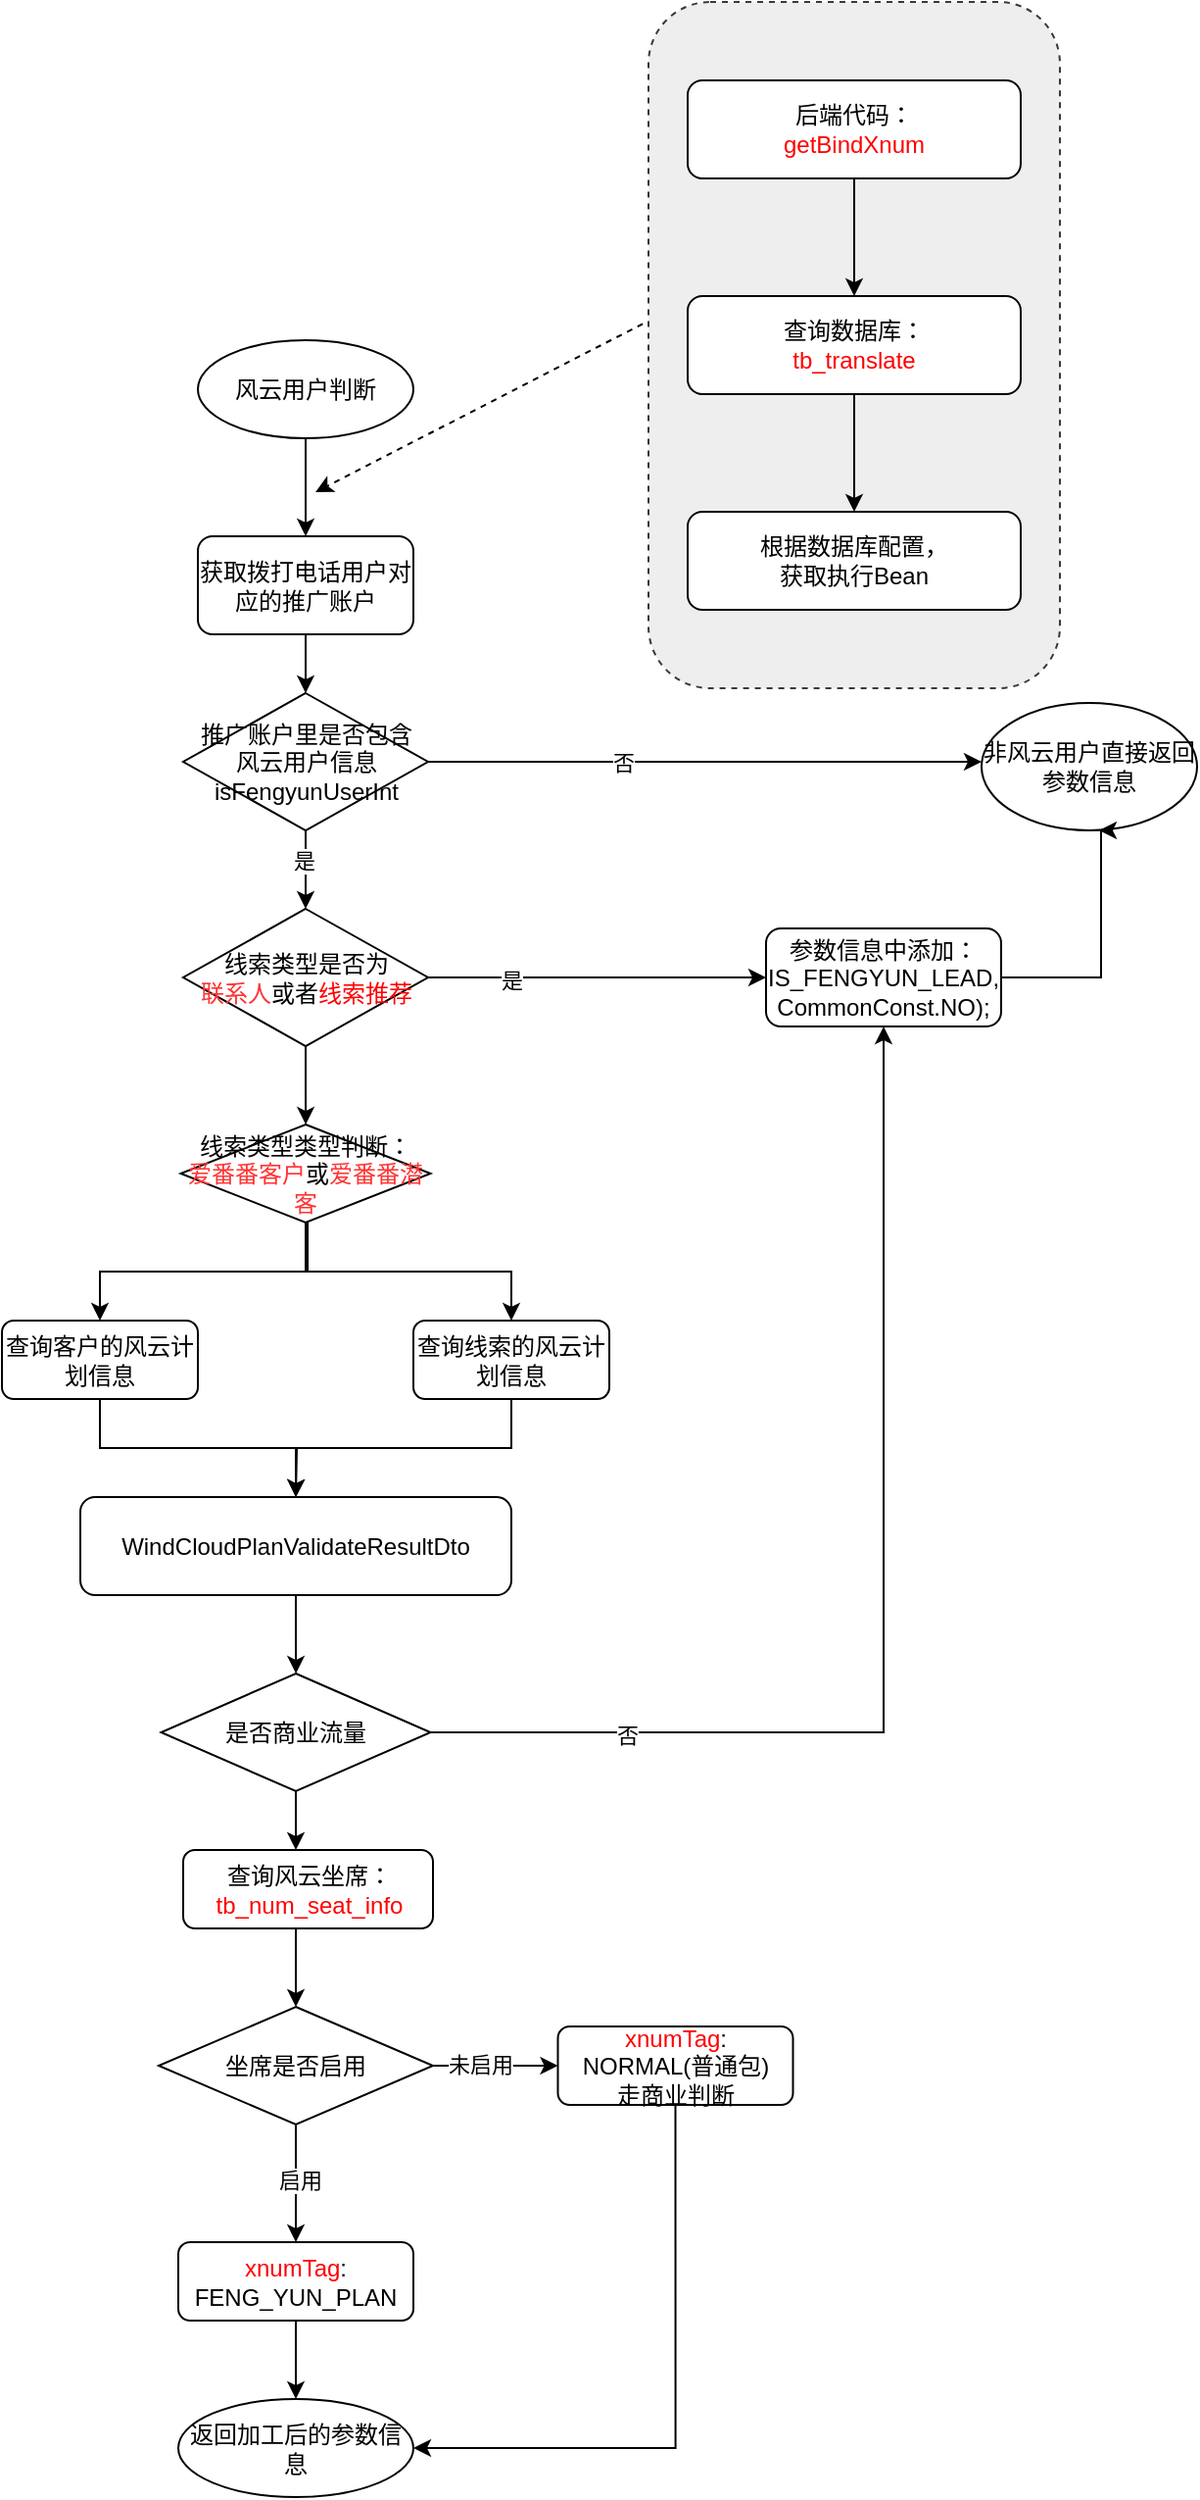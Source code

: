 <mxfile version="22.1.3" type="github" pages="5">
  <diagram name="第 1 页" id="cvunBjMl_WiMIwX5Uzwi">
    <mxGraphModel dx="954" dy="585" grid="1" gridSize="10" guides="1" tooltips="1" connect="1" arrows="1" fold="1" page="1" pageScale="1" pageWidth="3300" pageHeight="4681" math="0" shadow="0">
      <root>
        <mxCell id="0" />
        <mxCell id="1" parent="0" />
        <mxCell id="Jchhi5ziScGvg3Op7UAm-6" value="" style="rounded=1;whiteSpace=wrap;html=1;dashed=1;fillColor=#eeeeee;strokeColor=#36393d;" vertex="1" parent="1">
          <mxGeometry x="390" y="100" width="210" height="350" as="geometry" />
        </mxCell>
        <mxCell id="5ia1F8p2ODkZWsQyEV-P-46" value="" style="edgeStyle=orthogonalEdgeStyle;rounded=0;orthogonalLoop=1;jettySize=auto;html=1;" parent="1" source="5ia1F8p2ODkZWsQyEV-P-1" target="5ia1F8p2ODkZWsQyEV-P-2" edge="1">
          <mxGeometry relative="1" as="geometry" />
        </mxCell>
        <mxCell id="5ia1F8p2ODkZWsQyEV-P-1" value="风云用户判断" style="ellipse;whiteSpace=wrap;html=1;" parent="1" vertex="1">
          <mxGeometry x="160" y="272.5" width="110" height="50" as="geometry" />
        </mxCell>
        <mxCell id="5ia1F8p2ODkZWsQyEV-P-47" value="" style="edgeStyle=orthogonalEdgeStyle;rounded=0;orthogonalLoop=1;jettySize=auto;html=1;" parent="1" source="5ia1F8p2ODkZWsQyEV-P-2" target="5ia1F8p2ODkZWsQyEV-P-3" edge="1">
          <mxGeometry relative="1" as="geometry" />
        </mxCell>
        <mxCell id="5ia1F8p2ODkZWsQyEV-P-2" value="获取拨打电话用户对应的推广账户" style="rounded=1;whiteSpace=wrap;html=1;" parent="1" vertex="1">
          <mxGeometry x="160" y="372.5" width="110" height="50" as="geometry" />
        </mxCell>
        <mxCell id="5ia1F8p2ODkZWsQyEV-P-5" value="" style="edgeStyle=orthogonalEdgeStyle;rounded=0;orthogonalLoop=1;jettySize=auto;html=1;" parent="1" source="5ia1F8p2ODkZWsQyEV-P-3" edge="1">
          <mxGeometry relative="1" as="geometry">
            <mxPoint x="560" y="487.5" as="targetPoint" />
          </mxGeometry>
        </mxCell>
        <mxCell id="5ia1F8p2ODkZWsQyEV-P-12" value="否&lt;br&gt;" style="edgeLabel;html=1;align=center;verticalAlign=middle;resizable=0;points=[];" parent="5ia1F8p2ODkZWsQyEV-P-5" vertex="1" connectable="0">
          <mxGeometry x="-0.299" relative="1" as="geometry">
            <mxPoint as="offset" />
          </mxGeometry>
        </mxCell>
        <mxCell id="5ia1F8p2ODkZWsQyEV-P-10" value="" style="edgeStyle=orthogonalEdgeStyle;rounded=0;orthogonalLoop=1;jettySize=auto;html=1;" parent="1" source="5ia1F8p2ODkZWsQyEV-P-3" target="5ia1F8p2ODkZWsQyEV-P-6" edge="1">
          <mxGeometry relative="1" as="geometry" />
        </mxCell>
        <mxCell id="5ia1F8p2ODkZWsQyEV-P-11" value="是" style="edgeLabel;html=1;align=center;verticalAlign=middle;resizable=0;points=[];" parent="5ia1F8p2ODkZWsQyEV-P-10" vertex="1" connectable="0">
          <mxGeometry x="-0.25" y="-1" relative="1" as="geometry">
            <mxPoint as="offset" />
          </mxGeometry>
        </mxCell>
        <mxCell id="5ia1F8p2ODkZWsQyEV-P-3" value="推广账户里是否包含&lt;br&gt;风云用户信息&lt;br&gt;isFengyunUserInt" style="rhombus;whiteSpace=wrap;html=1;" parent="1" vertex="1">
          <mxGeometry x="152.5" y="452.5" width="125" height="70" as="geometry" />
        </mxCell>
        <mxCell id="5ia1F8p2ODkZWsQyEV-P-4" value="非风云用户直接返回&lt;br&gt;参数信息" style="ellipse;whiteSpace=wrap;html=1;" parent="1" vertex="1">
          <mxGeometry x="560" y="457.5" width="110" height="65" as="geometry" />
        </mxCell>
        <mxCell id="5ia1F8p2ODkZWsQyEV-P-8" value="" style="edgeStyle=orthogonalEdgeStyle;rounded=0;orthogonalLoop=1;jettySize=auto;html=1;" parent="1" source="5ia1F8p2ODkZWsQyEV-P-6" target="5ia1F8p2ODkZWsQyEV-P-7" edge="1">
          <mxGeometry relative="1" as="geometry" />
        </mxCell>
        <mxCell id="5ia1F8p2ODkZWsQyEV-P-13" value="是" style="edgeLabel;html=1;align=center;verticalAlign=middle;resizable=0;points=[];" parent="5ia1F8p2ODkZWsQyEV-P-8" vertex="1" connectable="0">
          <mxGeometry x="-0.516" y="-1" relative="1" as="geometry">
            <mxPoint x="1" as="offset" />
          </mxGeometry>
        </mxCell>
        <mxCell id="5ia1F8p2ODkZWsQyEV-P-48" value="" style="edgeStyle=orthogonalEdgeStyle;rounded=0;orthogonalLoop=1;jettySize=auto;html=1;" parent="1" source="5ia1F8p2ODkZWsQyEV-P-6" target="5ia1F8p2ODkZWsQyEV-P-14" edge="1">
          <mxGeometry relative="1" as="geometry" />
        </mxCell>
        <mxCell id="5ia1F8p2ODkZWsQyEV-P-6" value="线索类型是否为&lt;br&gt;&lt;font color=&quot;#ff3333&quot;&gt;联系人&lt;/font&gt;或者&lt;font color=&quot;#ff0000&quot;&gt;线索推荐&lt;/font&gt;" style="rhombus;whiteSpace=wrap;html=1;" parent="1" vertex="1">
          <mxGeometry x="152.5" y="562.5" width="125" height="70" as="geometry" />
        </mxCell>
        <mxCell id="5ia1F8p2ODkZWsQyEV-P-18" style="edgeStyle=orthogonalEdgeStyle;rounded=0;orthogonalLoop=1;jettySize=auto;html=1;exitX=1;exitY=0.5;exitDx=0;exitDy=0;" parent="1" source="5ia1F8p2ODkZWsQyEV-P-7" edge="1">
          <mxGeometry relative="1" as="geometry">
            <mxPoint x="620" y="522.5" as="targetPoint" />
            <Array as="points">
              <mxPoint x="621" y="597.5" />
            </Array>
          </mxGeometry>
        </mxCell>
        <mxCell id="5ia1F8p2ODkZWsQyEV-P-7" value="参数信息中添加：&lt;br&gt;IS_FENGYUN_LEAD, CommonConst.NO);" style="rounded=1;whiteSpace=wrap;html=1;" parent="1" vertex="1">
          <mxGeometry x="450" y="572.5" width="120" height="50" as="geometry" />
        </mxCell>
        <mxCell id="5ia1F8p2ODkZWsQyEV-P-19" style="edgeStyle=orthogonalEdgeStyle;rounded=0;orthogonalLoop=1;jettySize=auto;html=1;exitX=0.5;exitY=1;exitDx=0;exitDy=0;" parent="1" source="5ia1F8p2ODkZWsQyEV-P-14" target="5ia1F8p2ODkZWsQyEV-P-16" edge="1">
          <mxGeometry relative="1" as="geometry" />
        </mxCell>
        <mxCell id="5ia1F8p2ODkZWsQyEV-P-21" style="edgeStyle=orthogonalEdgeStyle;rounded=0;orthogonalLoop=1;jettySize=auto;html=1;exitX=1;exitY=1;exitDx=0;exitDy=0;entryX=0.5;entryY=0;entryDx=0;entryDy=0;" parent="1" source="5ia1F8p2ODkZWsQyEV-P-14" target="5ia1F8p2ODkZWsQyEV-P-17" edge="1">
          <mxGeometry relative="1" as="geometry">
            <Array as="points">
              <mxPoint x="216" y="710.5" />
              <mxPoint x="216" y="747.5" />
              <mxPoint x="320" y="747.5" />
            </Array>
          </mxGeometry>
        </mxCell>
        <mxCell id="5ia1F8p2ODkZWsQyEV-P-14" value="线索类型类型判断：&lt;br&gt;&lt;font color=&quot;#ff3333&quot;&gt;爱番番客户&lt;/font&gt;或&lt;font color=&quot;#ff3333&quot;&gt;爱番番潜客&lt;/font&gt;" style="rhombus;whiteSpace=wrap;html=1;" parent="1" vertex="1">
          <mxGeometry x="151.25" y="672.5" width="127.5" height="50" as="geometry" />
        </mxCell>
        <mxCell id="5ia1F8p2ODkZWsQyEV-P-24" style="edgeStyle=orthogonalEdgeStyle;rounded=0;orthogonalLoop=1;jettySize=auto;html=1;exitX=0.5;exitY=1;exitDx=0;exitDy=0;entryX=0.5;entryY=0;entryDx=0;entryDy=0;" parent="1" source="5ia1F8p2ODkZWsQyEV-P-16" target="5ia1F8p2ODkZWsQyEV-P-23" edge="1">
          <mxGeometry relative="1" as="geometry" />
        </mxCell>
        <mxCell id="5ia1F8p2ODkZWsQyEV-P-16" value="查询客户的风云计划信息" style="rounded=1;whiteSpace=wrap;html=1;" parent="1" vertex="1">
          <mxGeometry x="60" y="772.5" width="100" height="40" as="geometry" />
        </mxCell>
        <mxCell id="5ia1F8p2ODkZWsQyEV-P-25" style="edgeStyle=orthogonalEdgeStyle;rounded=0;orthogonalLoop=1;jettySize=auto;html=1;exitX=0.5;exitY=1;exitDx=0;exitDy=0;" parent="1" source="5ia1F8p2ODkZWsQyEV-P-17" edge="1">
          <mxGeometry relative="1" as="geometry">
            <mxPoint x="210" y="862.5" as="targetPoint" />
          </mxGeometry>
        </mxCell>
        <mxCell id="5ia1F8p2ODkZWsQyEV-P-17" value="查询线索的风云计划信息" style="rounded=1;whiteSpace=wrap;html=1;" parent="1" vertex="1">
          <mxGeometry x="270" y="772.5" width="100" height="40" as="geometry" />
        </mxCell>
        <mxCell id="5ia1F8p2ODkZWsQyEV-P-26" style="edgeStyle=orthogonalEdgeStyle;rounded=0;orthogonalLoop=1;jettySize=auto;html=1;exitX=1;exitY=0.5;exitDx=0;exitDy=0;entryX=0.5;entryY=1;entryDx=0;entryDy=0;" parent="1" source="5ia1F8p2ODkZWsQyEV-P-22" target="5ia1F8p2ODkZWsQyEV-P-7" edge="1">
          <mxGeometry relative="1" as="geometry" />
        </mxCell>
        <mxCell id="5ia1F8p2ODkZWsQyEV-P-27" value="否" style="edgeLabel;html=1;align=center;verticalAlign=middle;resizable=0;points=[];" parent="5ia1F8p2ODkZWsQyEV-P-26" vertex="1" connectable="0">
          <mxGeometry x="-0.662" y="-1" relative="1" as="geometry">
            <mxPoint as="offset" />
          </mxGeometry>
        </mxCell>
        <mxCell id="5ia1F8p2ODkZWsQyEV-P-22" value="是否商业流量" style="rhombus;whiteSpace=wrap;html=1;" parent="1" vertex="1">
          <mxGeometry x="141.25" y="952.5" width="137.5" height="60" as="geometry" />
        </mxCell>
        <mxCell id="5ia1F8p2ODkZWsQyEV-P-28" value="" style="edgeStyle=orthogonalEdgeStyle;rounded=0;orthogonalLoop=1;jettySize=auto;html=1;" parent="1" source="5ia1F8p2ODkZWsQyEV-P-23" target="5ia1F8p2ODkZWsQyEV-P-22" edge="1">
          <mxGeometry relative="1" as="geometry" />
        </mxCell>
        <mxCell id="5ia1F8p2ODkZWsQyEV-P-23" value="WindCloudPlanValidateResultDto" style="rounded=1;whiteSpace=wrap;html=1;" parent="1" vertex="1">
          <mxGeometry x="100" y="862.5" width="220" height="50" as="geometry" />
        </mxCell>
        <mxCell id="5ia1F8p2ODkZWsQyEV-P-37" value="" style="edgeStyle=orthogonalEdgeStyle;rounded=0;orthogonalLoop=1;jettySize=auto;html=1;" parent="1" source="5ia1F8p2ODkZWsQyEV-P-29" target="5ia1F8p2ODkZWsQyEV-P-30" edge="1">
          <mxGeometry relative="1" as="geometry">
            <Array as="points">
              <mxPoint x="210" y="1092.5" />
              <mxPoint x="210" y="1092.5" />
            </Array>
          </mxGeometry>
        </mxCell>
        <mxCell id="5ia1F8p2ODkZWsQyEV-P-29" value="查询风云坐席：&lt;br&gt;&lt;font color=&quot;#ff0000&quot;&gt;tb_num_seat_info&lt;/font&gt;" style="rounded=1;whiteSpace=wrap;html=1;" parent="1" vertex="1">
          <mxGeometry x="152.5" y="1042.5" width="127.5" height="40" as="geometry" />
        </mxCell>
        <mxCell id="5ia1F8p2ODkZWsQyEV-P-32" value="" style="edgeStyle=orthogonalEdgeStyle;rounded=0;orthogonalLoop=1;jettySize=auto;html=1;" parent="1" source="5ia1F8p2ODkZWsQyEV-P-30" target="5ia1F8p2ODkZWsQyEV-P-31" edge="1">
          <mxGeometry relative="1" as="geometry" />
        </mxCell>
        <mxCell id="5ia1F8p2ODkZWsQyEV-P-33" value="启用" style="edgeLabel;html=1;align=center;verticalAlign=middle;resizable=0;points=[];" parent="5ia1F8p2ODkZWsQyEV-P-32" vertex="1" connectable="0">
          <mxGeometry x="-0.05" y="2" relative="1" as="geometry">
            <mxPoint as="offset" />
          </mxGeometry>
        </mxCell>
        <mxCell id="5ia1F8p2ODkZWsQyEV-P-35" value="" style="edgeStyle=orthogonalEdgeStyle;rounded=0;orthogonalLoop=1;jettySize=auto;html=1;" parent="1" source="5ia1F8p2ODkZWsQyEV-P-30" target="5ia1F8p2ODkZWsQyEV-P-34" edge="1">
          <mxGeometry relative="1" as="geometry" />
        </mxCell>
        <mxCell id="5ia1F8p2ODkZWsQyEV-P-36" value="未启用" style="edgeLabel;html=1;align=center;verticalAlign=middle;resizable=0;points=[];" parent="5ia1F8p2ODkZWsQyEV-P-35" vertex="1" connectable="0">
          <mxGeometry x="-0.255" y="1" relative="1" as="geometry">
            <mxPoint as="offset" />
          </mxGeometry>
        </mxCell>
        <mxCell id="5ia1F8p2ODkZWsQyEV-P-30" value="坐席是否启用" style="rhombus;whiteSpace=wrap;html=1;" parent="1" vertex="1">
          <mxGeometry x="140" y="1122.5" width="140" height="60" as="geometry" />
        </mxCell>
        <mxCell id="5ia1F8p2ODkZWsQyEV-P-39" value="" style="edgeStyle=orthogonalEdgeStyle;rounded=0;orthogonalLoop=1;jettySize=auto;html=1;" parent="1" source="5ia1F8p2ODkZWsQyEV-P-31" target="5ia1F8p2ODkZWsQyEV-P-38" edge="1">
          <mxGeometry relative="1" as="geometry" />
        </mxCell>
        <mxCell id="5ia1F8p2ODkZWsQyEV-P-31" value="&lt;font color=&quot;#ff0000&quot;&gt;xnumTag&lt;/font&gt;: FENG_YUN_PLAN" style="rounded=1;whiteSpace=wrap;html=1;" parent="1" vertex="1">
          <mxGeometry x="150" y="1242.5" width="120" height="40" as="geometry" />
        </mxCell>
        <mxCell id="5ia1F8p2ODkZWsQyEV-P-41" style="edgeStyle=orthogonalEdgeStyle;rounded=0;orthogonalLoop=1;jettySize=auto;html=1;exitX=0.5;exitY=1;exitDx=0;exitDy=0;entryX=1;entryY=0.5;entryDx=0;entryDy=0;" parent="1" source="5ia1F8p2ODkZWsQyEV-P-34" target="5ia1F8p2ODkZWsQyEV-P-38" edge="1">
          <mxGeometry relative="1" as="geometry" />
        </mxCell>
        <mxCell id="5ia1F8p2ODkZWsQyEV-P-34" value="&lt;font color=&quot;#ff0000&quot;&gt;xnumTag&lt;/font&gt;:&lt;br&gt;NORMAL(普通包)&lt;br&gt;走商业判断" style="rounded=1;whiteSpace=wrap;html=1;" parent="1" vertex="1">
          <mxGeometry x="343.75" y="1132.5" width="120" height="40" as="geometry" />
        </mxCell>
        <mxCell id="5ia1F8p2ODkZWsQyEV-P-38" value="返回加工后的参数信息" style="ellipse;whiteSpace=wrap;html=1;" parent="1" vertex="1">
          <mxGeometry x="150" y="1322.5" width="120" height="50" as="geometry" />
        </mxCell>
        <mxCell id="5ia1F8p2ODkZWsQyEV-P-45" style="edgeStyle=orthogonalEdgeStyle;rounded=0;orthogonalLoop=1;jettySize=auto;html=1;exitX=0.5;exitY=1;exitDx=0;exitDy=0;entryX=0.451;entryY=0;entryDx=0;entryDy=0;entryPerimeter=0;" parent="1" source="5ia1F8p2ODkZWsQyEV-P-22" target="5ia1F8p2ODkZWsQyEV-P-29" edge="1">
          <mxGeometry relative="1" as="geometry" />
        </mxCell>
        <mxCell id="Jchhi5ziScGvg3Op7UAm-1" value="" style="edgeStyle=orthogonalEdgeStyle;rounded=0;orthogonalLoop=1;jettySize=auto;html=1;" edge="1" parent="1" source="Jchhi5ziScGvg3Op7UAm-2" target="Jchhi5ziScGvg3Op7UAm-4">
          <mxGeometry relative="1" as="geometry" />
        </mxCell>
        <mxCell id="Jchhi5ziScGvg3Op7UAm-2" value="后端代码：&lt;br&gt;&lt;font color=&quot;#ff0000&quot;&gt;getBindXnum&lt;/font&gt;" style="rounded=1;whiteSpace=wrap;html=1;" vertex="1" parent="1">
          <mxGeometry x="410" y="140" width="170" height="50" as="geometry" />
        </mxCell>
        <mxCell id="Jchhi5ziScGvg3Op7UAm-3" style="edgeStyle=orthogonalEdgeStyle;rounded=0;orthogonalLoop=1;jettySize=auto;html=1;exitX=0.5;exitY=1;exitDx=0;exitDy=0;entryX=0.5;entryY=0;entryDx=0;entryDy=0;" edge="1" parent="1" source="Jchhi5ziScGvg3Op7UAm-4" target="Jchhi5ziScGvg3Op7UAm-5">
          <mxGeometry relative="1" as="geometry" />
        </mxCell>
        <mxCell id="Jchhi5ziScGvg3Op7UAm-4" value="查询数据库：&lt;br&gt;&lt;font color=&quot;#ff0000&quot;&gt;tb_translate&lt;/font&gt;" style="whiteSpace=wrap;html=1;rounded=1;" vertex="1" parent="1">
          <mxGeometry x="410" y="250" width="170" height="50" as="geometry" />
        </mxCell>
        <mxCell id="Jchhi5ziScGvg3Op7UAm-5" value="根据数据库配置，&lt;br&gt;获取执行Bean" style="whiteSpace=wrap;html=1;rounded=1;" vertex="1" parent="1">
          <mxGeometry x="410" y="360" width="170" height="50" as="geometry" />
        </mxCell>
        <mxCell id="Jchhi5ziScGvg3Op7UAm-7" value="" style="endArrow=classic;html=1;rounded=0;exitX=-0.014;exitY=0.469;exitDx=0;exitDy=0;exitPerimeter=0;dashed=1;" edge="1" parent="1" source="Jchhi5ziScGvg3Op7UAm-6">
          <mxGeometry width="50" height="50" relative="1" as="geometry">
            <mxPoint x="330" y="250" as="sourcePoint" />
            <mxPoint x="220" y="350" as="targetPoint" />
          </mxGeometry>
        </mxCell>
      </root>
    </mxGraphModel>
  </diagram>
  <diagram id="0H5nYPGeJsgPHxxlDiNp" name="第 2 页">
    <mxGraphModel dx="4254" dy="585" grid="1" gridSize="10" guides="1" tooltips="1" connect="1" arrows="1" fold="1" page="1" pageScale="1" pageWidth="3300" pageHeight="4681" math="0" shadow="0">
      <root>
        <mxCell id="0" />
        <mxCell id="1" parent="0" />
        <mxCell id="uCw0DGD-fqrh2v1wgSk9-78" style="edgeStyle=orthogonalEdgeStyle;rounded=0;orthogonalLoop=1;jettySize=auto;html=1;exitX=0.5;exitY=1;exitDx=0;exitDy=0;entryX=0.5;entryY=0;entryDx=0;entryDy=0;" edge="1" parent="1" source="uCw0DGD-fqrh2v1wgSk9-1" target="uCw0DGD-fqrh2v1wgSk9-2">
          <mxGeometry relative="1" as="geometry" />
        </mxCell>
        <mxCell id="uCw0DGD-fqrh2v1wgSk9-1" value="降级判断" style="ellipse;whiteSpace=wrap;html=1;" vertex="1" parent="1">
          <mxGeometry x="380" y="340" width="120" height="50" as="geometry" />
        </mxCell>
        <mxCell id="uCw0DGD-fqrh2v1wgSk9-4" style="edgeStyle=orthogonalEdgeStyle;rounded=0;orthogonalLoop=1;jettySize=auto;html=1;exitX=0.5;exitY=1;exitDx=0;exitDy=0;entryX=0.5;entryY=0;entryDx=0;entryDy=0;" edge="1" parent="1" source="uCw0DGD-fqrh2v1wgSk9-2" target="uCw0DGD-fqrh2v1wgSk9-3">
          <mxGeometry relative="1" as="geometry" />
        </mxCell>
        <mxCell id="uCw0DGD-fqrh2v1wgSk9-5" value="否" style="edgeLabel;html=1;align=center;verticalAlign=middle;resizable=0;points=[];" vertex="1" connectable="0" parent="uCw0DGD-fqrh2v1wgSk9-4">
          <mxGeometry x="-0.15" y="2" relative="1" as="geometry">
            <mxPoint as="offset" />
          </mxGeometry>
        </mxCell>
        <mxCell id="uCw0DGD-fqrh2v1wgSk9-79" style="edgeStyle=orthogonalEdgeStyle;rounded=0;orthogonalLoop=1;jettySize=auto;html=1;exitX=1;exitY=0.5;exitDx=0;exitDy=0;entryX=0;entryY=0.5;entryDx=0;entryDy=0;" edge="1" parent="1" source="uCw0DGD-fqrh2v1wgSk9-2" target="uCw0DGD-fqrh2v1wgSk9-6">
          <mxGeometry relative="1" as="geometry" />
        </mxCell>
        <mxCell id="uCw0DGD-fqrh2v1wgSk9-80" value="是" style="edgeLabel;html=1;align=center;verticalAlign=middle;resizable=0;points=[];" vertex="1" connectable="0" parent="uCw0DGD-fqrh2v1wgSk9-79">
          <mxGeometry x="-0.24" y="2" relative="1" as="geometry">
            <mxPoint as="offset" />
          </mxGeometry>
        </mxCell>
        <mxCell id="uCw0DGD-fqrh2v1wgSk9-2" value="是否为风云号码&lt;br&gt;&lt;font color=&quot;#ff0000&quot;&gt;numXTag == FENG_YUN_PLAN&lt;/font&gt;" style="rhombus;whiteSpace=wrap;html=1;" vertex="1" parent="1">
          <mxGeometry x="350" y="450" width="180" height="50" as="geometry" />
        </mxCell>
        <mxCell id="uCw0DGD-fqrh2v1wgSk9-12" style="edgeStyle=orthogonalEdgeStyle;rounded=0;orthogonalLoop=1;jettySize=auto;html=1;exitX=1;exitY=0.5;exitDx=0;exitDy=0;entryX=0;entryY=0.5;entryDx=0;entryDy=0;" edge="1" parent="1" source="uCw0DGD-fqrh2v1wgSk9-3" target="uCw0DGD-fqrh2v1wgSk9-11">
          <mxGeometry relative="1" as="geometry" />
        </mxCell>
        <mxCell id="uCw0DGD-fqrh2v1wgSk9-13" value="固话" style="edgeLabel;html=1;align=center;verticalAlign=middle;resizable=0;points=[];" vertex="1" connectable="0" parent="uCw0DGD-fqrh2v1wgSk9-12">
          <mxGeometry x="-0.354" y="3" relative="1" as="geometry">
            <mxPoint y="1" as="offset" />
          </mxGeometry>
        </mxCell>
        <mxCell id="uCw0DGD-fqrh2v1wgSk9-17" style="edgeStyle=orthogonalEdgeStyle;rounded=0;orthogonalLoop=1;jettySize=auto;html=1;exitX=0.5;exitY=1;exitDx=0;exitDy=0;entryX=0.5;entryY=0;entryDx=0;entryDy=0;" edge="1" parent="1" source="uCw0DGD-fqrh2v1wgSk9-3" target="uCw0DGD-fqrh2v1wgSk9-14">
          <mxGeometry relative="1" as="geometry" />
        </mxCell>
        <mxCell id="uCw0DGD-fqrh2v1wgSk9-3" value="是否为固话" style="rhombus;whiteSpace=wrap;html=1;" vertex="1" parent="1">
          <mxGeometry x="350" y="600" width="180" height="50" as="geometry" />
        </mxCell>
        <mxCell id="uCw0DGD-fqrh2v1wgSk9-7" style="edgeStyle=orthogonalEdgeStyle;rounded=0;orthogonalLoop=1;jettySize=auto;html=1;exitX=0.5;exitY=1;exitDx=0;exitDy=0;entryX=0.5;entryY=0;entryDx=0;entryDy=0;" edge="1" parent="1" source="uCw0DGD-fqrh2v1wgSk9-6" target="uCw0DGD-fqrh2v1wgSk9-3">
          <mxGeometry relative="1" as="geometry" />
        </mxCell>
        <mxCell id="uCw0DGD-fqrh2v1wgSk9-8" value="正常时间" style="edgeLabel;html=1;align=center;verticalAlign=middle;resizable=0;points=[];" vertex="1" connectable="0" parent="uCw0DGD-fqrh2v1wgSk9-7">
          <mxGeometry x="0.083" y="4" relative="1" as="geometry">
            <mxPoint as="offset" />
          </mxGeometry>
        </mxCell>
        <mxCell id="uCw0DGD-fqrh2v1wgSk9-9" style="edgeStyle=orthogonalEdgeStyle;rounded=0;orthogonalLoop=1;jettySize=auto;html=1;exitX=1;exitY=0.5;exitDx=0;exitDy=0;" edge="1" parent="1" source="uCw0DGD-fqrh2v1wgSk9-6">
          <mxGeometry relative="1" as="geometry">
            <mxPoint x="870" y="530" as="targetPoint" />
          </mxGeometry>
        </mxCell>
        <mxCell id="uCw0DGD-fqrh2v1wgSk9-6" value="风云非工作时间判断" style="rhombus;whiteSpace=wrap;html=1;" vertex="1" parent="1">
          <mxGeometry x="580" y="450" width="180" height="50" as="geometry" />
        </mxCell>
        <mxCell id="uCw0DGD-fqrh2v1wgSk9-10" value="组装数据返回:&lt;br&gt;downgradeReasonType =&amp;nbsp;&lt;br&gt;NO_WORK_TIME" style="rounded=1;whiteSpace=wrap;html=1;" vertex="1" parent="1">
          <mxGeometry x="780" y="530" width="160" height="50" as="geometry" />
        </mxCell>
        <mxCell id="uCw0DGD-fqrh2v1wgSk9-11" value="组装数据返回:&lt;br&gt;downgradeReasonType =&amp;nbsp;&lt;br&gt;CALLEE_IS_FIXED" style="rounded=1;whiteSpace=wrap;html=1;" vertex="1" parent="1">
          <mxGeometry x="790" y="600" width="160" height="50" as="geometry" />
        </mxCell>
        <mxCell id="uCw0DGD-fqrh2v1wgSk9-16" style="edgeStyle=orthogonalEdgeStyle;rounded=0;orthogonalLoop=1;jettySize=auto;html=1;exitX=1;exitY=0.5;exitDx=0;exitDy=0;" edge="1" parent="1" source="uCw0DGD-fqrh2v1wgSk9-14" target="uCw0DGD-fqrh2v1wgSk9-15">
          <mxGeometry relative="1" as="geometry" />
        </mxCell>
        <mxCell id="uCw0DGD-fqrh2v1wgSk9-21" style="edgeStyle=orthogonalEdgeStyle;rounded=0;orthogonalLoop=1;jettySize=auto;html=1;exitX=0.5;exitY=1;exitDx=0;exitDy=0;entryX=0.5;entryY=0;entryDx=0;entryDy=0;" edge="1" parent="1" source="uCw0DGD-fqrh2v1wgSk9-14" target="uCw0DGD-fqrh2v1wgSk9-20">
          <mxGeometry relative="1" as="geometry" />
        </mxCell>
        <mxCell id="uCw0DGD-fqrh2v1wgSk9-14" value="获取到numX后，&lt;br&gt;供应商黑名单判断" style="rhombus;whiteSpace=wrap;html=1;fillColor=#fff2cc;strokeColor=#d6b656;" vertex="1" parent="1">
          <mxGeometry x="350" y="700" width="180" height="50" as="geometry" />
        </mxCell>
        <mxCell id="uCw0DGD-fqrh2v1wgSk9-15" value="组装数据返回:&lt;br&gt;downgradeReasonType =&amp;nbsp;&lt;br&gt;CALL_OUT_BLACKLIST" style="rounded=1;whiteSpace=wrap;html=1;" vertex="1" parent="1">
          <mxGeometry x="790" y="700" width="160" height="50" as="geometry" />
        </mxCell>
        <mxCell id="uCw0DGD-fqrh2v1wgSk9-24" style="edgeStyle=orthogonalEdgeStyle;rounded=0;orthogonalLoop=1;jettySize=auto;html=1;exitX=1;exitY=0.5;exitDx=0;exitDy=0;" edge="1" parent="1" source="uCw0DGD-fqrh2v1wgSk9-19" target="uCw0DGD-fqrh2v1wgSk9-23">
          <mxGeometry relative="1" as="geometry" />
        </mxCell>
        <mxCell id="uCw0DGD-fqrh2v1wgSk9-25" value="否" style="edgeLabel;html=1;align=center;verticalAlign=middle;resizable=0;points=[];" vertex="1" connectable="0" parent="uCw0DGD-fqrh2v1wgSk9-24">
          <mxGeometry x="-0.033" relative="1" as="geometry">
            <mxPoint as="offset" />
          </mxGeometry>
        </mxCell>
        <mxCell id="uCw0DGD-fqrh2v1wgSk9-27" style="edgeStyle=orthogonalEdgeStyle;rounded=0;orthogonalLoop=1;jettySize=auto;html=1;exitX=0.5;exitY=1;exitDx=0;exitDy=0;entryX=0.5;entryY=0;entryDx=0;entryDy=0;" edge="1" parent="1" source="uCw0DGD-fqrh2v1wgSk9-19" target="uCw0DGD-fqrh2v1wgSk9-26">
          <mxGeometry relative="1" as="geometry" />
        </mxCell>
        <mxCell id="uCw0DGD-fqrh2v1wgSk9-82" value="是" style="edgeLabel;html=1;align=center;verticalAlign=middle;resizable=0;points=[];" vertex="1" connectable="0" parent="uCw0DGD-fqrh2v1wgSk9-27">
          <mxGeometry x="-0.175" y="1" relative="1" as="geometry">
            <mxPoint as="offset" />
          </mxGeometry>
        </mxCell>
        <mxCell id="uCw0DGD-fqrh2v1wgSk9-19" value="供应商降级策略是否&lt;br&gt;开启" style="rhombus;whiteSpace=wrap;html=1;" vertex="1" parent="1">
          <mxGeometry x="350" y="860" width="180" height="50" as="geometry" />
        </mxCell>
        <mxCell id="uCw0DGD-fqrh2v1wgSk9-22" style="edgeStyle=orthogonalEdgeStyle;rounded=0;orthogonalLoop=1;jettySize=auto;html=1;exitX=0.5;exitY=1;exitDx=0;exitDy=0;entryX=0.5;entryY=0;entryDx=0;entryDy=0;" edge="1" parent="1" source="uCw0DGD-fqrh2v1wgSk9-20" target="uCw0DGD-fqrh2v1wgSk9-19">
          <mxGeometry relative="1" as="geometry" />
        </mxCell>
        <mxCell id="uCw0DGD-fqrh2v1wgSk9-20" value="downgradeType" style="rounded=1;whiteSpace=wrap;html=1;" vertex="1" parent="1">
          <mxGeometry x="380" y="800" width="120" height="30" as="geometry" />
        </mxCell>
        <mxCell id="uCw0DGD-fqrh2v1wgSk9-84" style="edgeStyle=orthogonalEdgeStyle;rounded=0;orthogonalLoop=1;jettySize=auto;html=1;exitX=0.5;exitY=1;exitDx=0;exitDy=0;entryX=0.5;entryY=0;entryDx=0;entryDy=0;" edge="1" parent="1" source="uCw0DGD-fqrh2v1wgSk9-23" target="uCw0DGD-fqrh2v1wgSk9-28">
          <mxGeometry relative="1" as="geometry" />
        </mxCell>
        <mxCell id="uCw0DGD-fqrh2v1wgSk9-23" value="租户降级策略&lt;br&gt;downgradeType =&amp;nbsp;&lt;br&gt;&lt;font color=&quot;#ff0000&quot;&gt;tb_call_conf&lt;/font&gt;. downgrade_type" style="rounded=1;whiteSpace=wrap;html=1;" vertex="1" parent="1">
          <mxGeometry x="650" y="860" width="180" height="50" as="geometry" />
        </mxCell>
        <mxCell id="uCw0DGD-fqrh2v1wgSk9-30" style="edgeStyle=orthogonalEdgeStyle;rounded=0;orthogonalLoop=1;jettySize=auto;html=1;exitX=0.5;exitY=1;exitDx=0;exitDy=0;entryX=0.5;entryY=0;entryDx=0;entryDy=0;" edge="1" parent="1" source="uCw0DGD-fqrh2v1wgSk9-26" target="uCw0DGD-fqrh2v1wgSk9-28">
          <mxGeometry relative="1" as="geometry" />
        </mxCell>
        <mxCell id="uCw0DGD-fqrh2v1wgSk9-26" value="选择租户和运营商两个维度下的最高降级级别" style="rounded=1;whiteSpace=wrap;html=1;" vertex="1" parent="1">
          <mxGeometry x="350" y="950" width="180" height="50" as="geometry" />
        </mxCell>
        <mxCell id="uCw0DGD-fqrh2v1wgSk9-31" style="edgeStyle=orthogonalEdgeStyle;rounded=0;orthogonalLoop=1;jettySize=auto;html=1;exitX=1;exitY=0.5;exitDx=0;exitDy=0;entryX=0;entryY=0.5;entryDx=0;entryDy=0;" edge="1" parent="1" source="uCw0DGD-fqrh2v1wgSk9-28" target="uCw0DGD-fqrh2v1wgSk9-29">
          <mxGeometry relative="1" as="geometry" />
        </mxCell>
        <mxCell id="uCw0DGD-fqrh2v1wgSk9-35" value="是" style="edgeLabel;html=1;align=center;verticalAlign=middle;resizable=0;points=[];" vertex="1" connectable="0" parent="uCw0DGD-fqrh2v1wgSk9-31">
          <mxGeometry x="-0.091" y="-1" relative="1" as="geometry">
            <mxPoint y="1" as="offset" />
          </mxGeometry>
        </mxCell>
        <mxCell id="uCw0DGD-fqrh2v1wgSk9-33" style="edgeStyle=orthogonalEdgeStyle;rounded=0;orthogonalLoop=1;jettySize=auto;html=1;exitX=0.5;exitY=1;exitDx=0;exitDy=0;entryX=0.5;entryY=0;entryDx=0;entryDy=0;" edge="1" parent="1" source="uCw0DGD-fqrh2v1wgSk9-28" target="uCw0DGD-fqrh2v1wgSk9-32">
          <mxGeometry relative="1" as="geometry" />
        </mxCell>
        <mxCell id="uCw0DGD-fqrh2v1wgSk9-34" value="否" style="edgeLabel;html=1;align=center;verticalAlign=middle;resizable=0;points=[];" vertex="1" connectable="0" parent="uCw0DGD-fqrh2v1wgSk9-33">
          <mxGeometry x="-0.14" y="2" relative="1" as="geometry">
            <mxPoint as="offset" />
          </mxGeometry>
        </mxCell>
        <mxCell id="uCw0DGD-fqrh2v1wgSk9-28" value="中间号降级策略是否&lt;br&gt;开启" style="rhombus;whiteSpace=wrap;html=1;" vertex="1" parent="1">
          <mxGeometry x="350" y="1030" width="180" height="50" as="geometry" />
        </mxCell>
        <mxCell id="uCw0DGD-fqrh2v1wgSk9-36" style="edgeStyle=orthogonalEdgeStyle;rounded=0;orthogonalLoop=1;jettySize=auto;html=1;exitX=0.5;exitY=1;exitDx=0;exitDy=0;entryX=0.5;entryY=0;entryDx=0;entryDy=0;" edge="1" parent="1" source="uCw0DGD-fqrh2v1wgSk9-29" target="uCw0DGD-fqrh2v1wgSk9-32">
          <mxGeometry relative="1" as="geometry" />
        </mxCell>
        <mxCell id="uCw0DGD-fqrh2v1wgSk9-29" value="选择当前降级策略和号码降级策略维度下的最高降级级别" style="rounded=1;whiteSpace=wrap;html=1;" vertex="1" parent="1">
          <mxGeometry x="640" y="1030" width="180" height="50" as="geometry" />
        </mxCell>
        <mxCell id="uCw0DGD-fqrh2v1wgSk9-68" style="edgeStyle=orthogonalEdgeStyle;rounded=0;orthogonalLoop=1;jettySize=auto;html=1;exitX=0;exitY=0.5;exitDx=0;exitDy=0;entryX=0.5;entryY=0;entryDx=0;entryDy=0;" edge="1" parent="1" source="uCw0DGD-fqrh2v1wgSk9-32" target="uCw0DGD-fqrh2v1wgSk9-40">
          <mxGeometry relative="1" as="geometry" />
        </mxCell>
        <mxCell id="uCw0DGD-fqrh2v1wgSk9-71" style="edgeStyle=orthogonalEdgeStyle;rounded=0;orthogonalLoop=1;jettySize=auto;html=1;exitX=1;exitY=0.5;exitDx=0;exitDy=0;entryX=0.5;entryY=0;entryDx=0;entryDy=0;" edge="1" parent="1" source="uCw0DGD-fqrh2v1wgSk9-32" target="uCw0DGD-fqrh2v1wgSk9-60">
          <mxGeometry relative="1" as="geometry" />
        </mxCell>
        <mxCell id="uCw0DGD-fqrh2v1wgSk9-72" style="edgeStyle=orthogonalEdgeStyle;rounded=0;orthogonalLoop=1;jettySize=auto;html=1;exitX=1;exitY=0.5;exitDx=0;exitDy=0;entryX=0.5;entryY=0;entryDx=0;entryDy=0;" edge="1" parent="1" source="uCw0DGD-fqrh2v1wgSk9-32" target="uCw0DGD-fqrh2v1wgSk9-63">
          <mxGeometry relative="1" as="geometry" />
        </mxCell>
        <mxCell id="uCw0DGD-fqrh2v1wgSk9-32" value="downgradeType&lt;br&gt;降级策略判断" style="rhombus;whiteSpace=wrap;html=1;" vertex="1" parent="1">
          <mxGeometry x="350" y="1130" width="180" height="50" as="geometry" />
        </mxCell>
        <mxCell id="uCw0DGD-fqrh2v1wgSk9-52" style="edgeStyle=orthogonalEdgeStyle;rounded=0;orthogonalLoop=1;jettySize=auto;html=1;exitX=0.5;exitY=1;exitDx=0;exitDy=0;entryX=0.5;entryY=0;entryDx=0;entryDy=0;" edge="1" parent="1" source="uCw0DGD-fqrh2v1wgSk9-40" target="uCw0DGD-fqrh2v1wgSk9-43">
          <mxGeometry relative="1" as="geometry" />
        </mxCell>
        <mxCell id="uCw0DGD-fqrh2v1wgSk9-40" value="downgradeType=1&lt;br&gt;LEVEL1" style="rounded=1;whiteSpace=wrap;html=1;" vertex="1" parent="1">
          <mxGeometry x="30" y="1200" width="110" height="40" as="geometry" />
        </mxCell>
        <mxCell id="uCw0DGD-fqrh2v1wgSk9-45" style="edgeStyle=orthogonalEdgeStyle;rounded=0;orthogonalLoop=1;jettySize=auto;html=1;exitX=0;exitY=0.5;exitDx=0;exitDy=0;entryX=0.5;entryY=0;entryDx=0;entryDy=0;" edge="1" parent="1" source="uCw0DGD-fqrh2v1wgSk9-43" target="uCw0DGD-fqrh2v1wgSk9-44">
          <mxGeometry relative="1" as="geometry" />
        </mxCell>
        <mxCell id="uCw0DGD-fqrh2v1wgSk9-46" value="为空" style="edgeLabel;html=1;align=center;verticalAlign=middle;resizable=0;points=[];" vertex="1" connectable="0" parent="uCw0DGD-fqrh2v1wgSk9-45">
          <mxGeometry x="-0.296" y="-1" relative="1" as="geometry">
            <mxPoint as="offset" />
          </mxGeometry>
        </mxCell>
        <mxCell id="uCw0DGD-fqrh2v1wgSk9-51" style="edgeStyle=orthogonalEdgeStyle;rounded=0;orthogonalLoop=1;jettySize=auto;html=1;exitX=0.5;exitY=1;exitDx=0;exitDy=0;" edge="1" parent="1" source="uCw0DGD-fqrh2v1wgSk9-43" target="uCw0DGD-fqrh2v1wgSk9-47">
          <mxGeometry relative="1" as="geometry" />
        </mxCell>
        <mxCell id="uCw0DGD-fqrh2v1wgSk9-43" value="numX == null&lt;br&gt;中间号判断" style="rhombus;whiteSpace=wrap;html=1;" vertex="1" parent="1">
          <mxGeometry x="-5" y="1288" width="180" height="50" as="geometry" />
        </mxCell>
        <mxCell id="uCw0DGD-fqrh2v1wgSk9-44" value="组装数据返回:&lt;br&gt;downgradeReasonType =&amp;nbsp;&lt;br&gt;NONUM" style="rounded=1;whiteSpace=wrap;html=1;fillColor=#eeeeee;strokeColor=#36393d;" vertex="1" parent="1">
          <mxGeometry x="-180" y="1380" width="160" height="50" as="geometry" />
        </mxCell>
        <mxCell id="uCw0DGD-fqrh2v1wgSk9-49" style="edgeStyle=orthogonalEdgeStyle;rounded=0;orthogonalLoop=1;jettySize=auto;html=1;exitX=0;exitY=0.5;exitDx=0;exitDy=0;entryX=0.5;entryY=0;entryDx=0;entryDy=0;" edge="1" parent="1" source="uCw0DGD-fqrh2v1wgSk9-47" target="uCw0DGD-fqrh2v1wgSk9-48">
          <mxGeometry relative="1" as="geometry" />
        </mxCell>
        <mxCell id="uCw0DGD-fqrh2v1wgSk9-50" value="无库存" style="edgeLabel;html=1;align=center;verticalAlign=middle;resizable=0;points=[];" vertex="1" connectable="0" parent="uCw0DGD-fqrh2v1wgSk9-49">
          <mxGeometry x="-0.407" y="3" relative="1" as="geometry">
            <mxPoint as="offset" />
          </mxGeometry>
        </mxCell>
        <mxCell id="uCw0DGD-fqrh2v1wgSk9-74" style="edgeStyle=orthogonalEdgeStyle;rounded=0;orthogonalLoop=1;jettySize=auto;html=1;exitX=0.5;exitY=1;exitDx=0;exitDy=0;entryX=0;entryY=0.5;entryDx=0;entryDy=0;" edge="1" parent="1" source="uCw0DGD-fqrh2v1wgSk9-47" target="uCw0DGD-fqrh2v1wgSk9-73">
          <mxGeometry relative="1" as="geometry" />
        </mxCell>
        <mxCell id="uCw0DGD-fqrh2v1wgSk9-75" value="有" style="edgeLabel;html=1;align=center;verticalAlign=middle;resizable=0;points=[];" vertex="1" connectable="0" parent="uCw0DGD-fqrh2v1wgSk9-74">
          <mxGeometry x="-0.828" relative="1" as="geometry">
            <mxPoint as="offset" />
          </mxGeometry>
        </mxCell>
        <mxCell id="uCw0DGD-fqrh2v1wgSk9-47" value="是否有库存&lt;br&gt;(可用权益)" style="rhombus;whiteSpace=wrap;html=1;" vertex="1" parent="1">
          <mxGeometry x="-5" y="1440" width="180" height="50" as="geometry" />
        </mxCell>
        <mxCell id="uCw0DGD-fqrh2v1wgSk9-48" value="组装数据返回:&lt;br&gt;downgradeReasonType =&amp;nbsp;&lt;br&gt;NO_STOCK" style="rounded=1;whiteSpace=wrap;html=1;" vertex="1" parent="1">
          <mxGeometry x="-180" y="1510" width="160" height="50" as="geometry" />
        </mxCell>
        <mxCell id="uCw0DGD-fqrh2v1wgSk9-54" style="edgeStyle=orthogonalEdgeStyle;rounded=0;orthogonalLoop=1;jettySize=auto;html=1;exitX=0.5;exitY=1;exitDx=0;exitDy=0;entryX=0.5;entryY=0;entryDx=0;entryDy=0;" edge="1" parent="1" source="uCw0DGD-fqrh2v1wgSk9-53" target="uCw0DGD-fqrh2v1wgSk9-43">
          <mxGeometry relative="1" as="geometry" />
        </mxCell>
        <mxCell id="uCw0DGD-fqrh2v1wgSk9-53" value="downgradeType=3&lt;br&gt;LEVEL3" style="rounded=1;whiteSpace=wrap;html=1;" vertex="1" parent="1">
          <mxGeometry x="220" y="1200" width="110" height="40" as="geometry" />
        </mxCell>
        <mxCell id="uCw0DGD-fqrh2v1wgSk9-67" style="edgeStyle=orthogonalEdgeStyle;rounded=0;orthogonalLoop=1;jettySize=auto;html=1;exitX=0.5;exitY=1;exitDx=0;exitDy=0;entryX=0.5;entryY=0;entryDx=0;entryDy=0;" edge="1" parent="1" source="uCw0DGD-fqrh2v1wgSk9-55" target="uCw0DGD-fqrh2v1wgSk9-56">
          <mxGeometry relative="1" as="geometry" />
        </mxCell>
        <mxCell id="uCw0DGD-fqrh2v1wgSk9-55" value="downgradeType=2&lt;br&gt;LEVEL2" style="rounded=1;whiteSpace=wrap;html=1;" vertex="1" parent="1">
          <mxGeometry x="400" y="1200" width="110" height="40" as="geometry" />
        </mxCell>
        <mxCell id="uCw0DGD-fqrh2v1wgSk9-56" value="numX == null&lt;br&gt;中间号判断" style="rhombus;whiteSpace=wrap;html=1;" vertex="1" parent="1">
          <mxGeometry x="365" y="1288" width="180" height="50" as="geometry" />
        </mxCell>
        <mxCell id="uCw0DGD-fqrh2v1wgSk9-57" value="组装数据返回:&lt;br&gt;downgradeReasonType =&amp;nbsp;&lt;br&gt;NONUM" style="rounded=1;whiteSpace=wrap;html=1;fillColor=#eeeeee;strokeColor=#36393d;" vertex="1" parent="1">
          <mxGeometry x="195" y="1370" width="160" height="50" as="geometry" />
        </mxCell>
        <mxCell id="uCw0DGD-fqrh2v1wgSk9-58" style="edgeStyle=orthogonalEdgeStyle;rounded=0;orthogonalLoop=1;jettySize=auto;html=1;exitX=0;exitY=0.5;exitDx=0;exitDy=0;entryX=0.463;entryY=-0.01;entryDx=0;entryDy=0;entryPerimeter=0;" edge="1" parent="1" source="uCw0DGD-fqrh2v1wgSk9-56" target="uCw0DGD-fqrh2v1wgSk9-57">
          <mxGeometry relative="1" as="geometry" />
        </mxCell>
        <mxCell id="uCw0DGD-fqrh2v1wgSk9-59" value="为空" style="edgeLabel;html=1;align=center;verticalAlign=middle;resizable=0;points=[];" vertex="1" connectable="0" parent="uCw0DGD-fqrh2v1wgSk9-58">
          <mxGeometry x="-0.352" relative="1" as="geometry">
            <mxPoint as="offset" />
          </mxGeometry>
        </mxCell>
        <mxCell id="uCw0DGD-fqrh2v1wgSk9-62" style="edgeStyle=orthogonalEdgeStyle;rounded=0;orthogonalLoop=1;jettySize=auto;html=1;exitX=0.5;exitY=1;exitDx=0;exitDy=0;" edge="1" parent="1" source="uCw0DGD-fqrh2v1wgSk9-60" target="uCw0DGD-fqrh2v1wgSk9-61">
          <mxGeometry relative="1" as="geometry" />
        </mxCell>
        <mxCell id="uCw0DGD-fqrh2v1wgSk9-60" value="downgradeType=4&lt;br&gt;LEVEL4" style="rounded=1;whiteSpace=wrap;html=1;" vertex="1" parent="1">
          <mxGeometry x="600" y="1200" width="110" height="40" as="geometry" />
        </mxCell>
        <mxCell id="uCw0DGD-fqrh2v1wgSk9-61" value="组装数据返回:&lt;br&gt;downgradeReasonType =&amp;nbsp;&lt;br&gt;FROCED" style="rounded=1;whiteSpace=wrap;html=1;" vertex="1" parent="1">
          <mxGeometry x="575" y="1370" width="160" height="50" as="geometry" />
        </mxCell>
        <mxCell id="uCw0DGD-fqrh2v1wgSk9-66" style="edgeStyle=orthogonalEdgeStyle;rounded=0;orthogonalLoop=1;jettySize=auto;html=1;exitX=0.5;exitY=1;exitDx=0;exitDy=0;entryX=0.5;entryY=0;entryDx=0;entryDy=0;" edge="1" parent="1" source="uCw0DGD-fqrh2v1wgSk9-63" target="uCw0DGD-fqrh2v1wgSk9-64">
          <mxGeometry relative="1" as="geometry" />
        </mxCell>
        <mxCell id="uCw0DGD-fqrh2v1wgSk9-63" value="downgradeType=5&lt;br&gt;LEVEL5" style="rounded=1;whiteSpace=wrap;html=1;" vertex="1" parent="1">
          <mxGeometry x="785" y="1200" width="110" height="40" as="geometry" />
        </mxCell>
        <mxCell id="uCw0DGD-fqrh2v1wgSk9-64" value="组装数据返回:&lt;br&gt;downgradeReasonType =&amp;nbsp;&lt;br&gt;NUM_FORCED" style="rounded=1;whiteSpace=wrap;html=1;" vertex="1" parent="1">
          <mxGeometry x="760" y="1370" width="160" height="50" as="geometry" />
        </mxCell>
        <mxCell id="uCw0DGD-fqrh2v1wgSk9-69" style="edgeStyle=orthogonalEdgeStyle;rounded=0;orthogonalLoop=1;jettySize=auto;html=1;exitX=0;exitY=0.5;exitDx=0;exitDy=0;entryX=0.423;entryY=-0.05;entryDx=0;entryDy=0;entryPerimeter=0;" edge="1" parent="1" source="uCw0DGD-fqrh2v1wgSk9-32" target="uCw0DGD-fqrh2v1wgSk9-53">
          <mxGeometry relative="1" as="geometry" />
        </mxCell>
        <mxCell id="uCw0DGD-fqrh2v1wgSk9-70" style="edgeStyle=orthogonalEdgeStyle;rounded=0;orthogonalLoop=1;jettySize=auto;html=1;exitX=0.5;exitY=1;exitDx=0;exitDy=0;entryX=0.368;entryY=0.025;entryDx=0;entryDy=0;entryPerimeter=0;" edge="1" parent="1" source="uCw0DGD-fqrh2v1wgSk9-32" target="uCw0DGD-fqrh2v1wgSk9-55">
          <mxGeometry relative="1" as="geometry" />
        </mxCell>
        <mxCell id="uCw0DGD-fqrh2v1wgSk9-73" value="正常信息返回&lt;br&gt;numInfo" style="ellipse;whiteSpace=wrap;html=1;" vertex="1" parent="1">
          <mxGeometry x="420" y="1560" width="150" height="50" as="geometry" />
        </mxCell>
        <mxCell id="uCw0DGD-fqrh2v1wgSk9-76" style="edgeStyle=orthogonalEdgeStyle;rounded=0;orthogonalLoop=1;jettySize=auto;html=1;exitX=0.5;exitY=1;exitDx=0;exitDy=0;entryX=0.233;entryY=0;entryDx=0;entryDy=0;entryPerimeter=0;" edge="1" parent="1" source="uCw0DGD-fqrh2v1wgSk9-56" target="uCw0DGD-fqrh2v1wgSk9-73">
          <mxGeometry relative="1" as="geometry" />
        </mxCell>
        <mxCell id="uCw0DGD-fqrh2v1wgSk9-77" value="非空" style="edgeLabel;html=1;align=center;verticalAlign=middle;resizable=0;points=[];" vertex="1" connectable="0" parent="uCw0DGD-fqrh2v1wgSk9-76">
          <mxGeometry x="-0.333" y="2" relative="1" as="geometry">
            <mxPoint as="offset" />
          </mxGeometry>
        </mxCell>
      </root>
    </mxGraphModel>
  </diagram>
  <diagram id="HJRke9z-V5mqnxeLCIcQ" name="第 3 页">
    <mxGraphModel dx="954" dy="585" grid="1" gridSize="10" guides="1" tooltips="1" connect="1" arrows="1" fold="1" page="1" pageScale="1" pageWidth="3300" pageHeight="4681" math="0" shadow="0">
      <root>
        <mxCell id="0" />
        <mxCell id="1" parent="0" />
        <mxCell id="e-6moTPwUR5HQAJDKjYS-20" style="edgeStyle=orthogonalEdgeStyle;rounded=0;orthogonalLoop=1;jettySize=auto;html=1;exitX=0.5;exitY=1;exitDx=0;exitDy=0;entryX=0.5;entryY=0;entryDx=0;entryDy=0;" edge="1" parent="1" source="e-6moTPwUR5HQAJDKjYS-1" target="e-6moTPwUR5HQAJDKjYS-2">
          <mxGeometry relative="1" as="geometry" />
        </mxCell>
        <mxCell id="e-6moTPwUR5HQAJDKjYS-1" value="租户黑名单判断" style="ellipse;whiteSpace=wrap;html=1;" vertex="1" parent="1">
          <mxGeometry x="360" y="60" width="110" height="60" as="geometry" />
        </mxCell>
        <mxCell id="e-6moTPwUR5HQAJDKjYS-19" style="edgeStyle=orthogonalEdgeStyle;rounded=0;orthogonalLoop=1;jettySize=auto;html=1;exitX=0.5;exitY=1;exitDx=0;exitDy=0;entryX=0.5;entryY=0;entryDx=0;entryDy=0;" edge="1" parent="1" source="e-6moTPwUR5HQAJDKjYS-2" target="e-6moTPwUR5HQAJDKjYS-3">
          <mxGeometry relative="1" as="geometry" />
        </mxCell>
        <mxCell id="e-6moTPwUR5HQAJDKjYS-2" value="xnumTag" style="rounded=1;whiteSpace=wrap;html=1;" vertex="1" parent="1">
          <mxGeometry x="352.5" y="160" width="125" height="40" as="geometry" />
        </mxCell>
        <mxCell id="e-6moTPwUR5HQAJDKjYS-5" style="edgeStyle=orthogonalEdgeStyle;rounded=0;orthogonalLoop=1;jettySize=auto;html=1;exitX=0;exitY=0.5;exitDx=0;exitDy=0;entryX=0.5;entryY=0;entryDx=0;entryDy=0;" edge="1" parent="1" source="e-6moTPwUR5HQAJDKjYS-3" target="e-6moTPwUR5HQAJDKjYS-4">
          <mxGeometry relative="1" as="geometry" />
        </mxCell>
        <mxCell id="e-6moTPwUR5HQAJDKjYS-12" value="是" style="edgeLabel;html=1;align=center;verticalAlign=middle;resizable=0;points=[];" vertex="1" connectable="0" parent="e-6moTPwUR5HQAJDKjYS-5">
          <mxGeometry x="-0.388" y="-2" relative="1" as="geometry">
            <mxPoint as="offset" />
          </mxGeometry>
        </mxCell>
        <mxCell id="e-6moTPwUR5HQAJDKjYS-7" style="edgeStyle=orthogonalEdgeStyle;rounded=0;orthogonalLoop=1;jettySize=auto;html=1;exitX=1;exitY=0.5;exitDx=0;exitDy=0;entryX=0.5;entryY=0;entryDx=0;entryDy=0;" edge="1" parent="1" source="e-6moTPwUR5HQAJDKjYS-3" target="e-6moTPwUR5HQAJDKjYS-6">
          <mxGeometry relative="1" as="geometry" />
        </mxCell>
        <mxCell id="e-6moTPwUR5HQAJDKjYS-13" value="否" style="edgeLabel;html=1;align=center;verticalAlign=middle;resizable=0;points=[];" vertex="1" connectable="0" parent="e-6moTPwUR5HQAJDKjYS-7">
          <mxGeometry x="-0.317" y="-2" relative="1" as="geometry">
            <mxPoint as="offset" />
          </mxGeometry>
        </mxCell>
        <mxCell id="e-6moTPwUR5HQAJDKjYS-3" value="xnumTag ==&lt;br&gt;FENG_YUN_PLAN" style="rhombus;whiteSpace=wrap;html=1;" vertex="1" parent="1">
          <mxGeometry x="322.5" y="230" width="187.5" height="60" as="geometry" />
        </mxCell>
        <mxCell id="e-6moTPwUR5HQAJDKjYS-10" style="edgeStyle=orthogonalEdgeStyle;rounded=0;orthogonalLoop=1;jettySize=auto;html=1;exitX=0.5;exitY=1;exitDx=0;exitDy=0;entryX=0.5;entryY=0;entryDx=0;entryDy=0;" edge="1" parent="1" source="e-6moTPwUR5HQAJDKjYS-4" target="e-6moTPwUR5HQAJDKjYS-9">
          <mxGeometry relative="1" as="geometry" />
        </mxCell>
        <mxCell id="e-6moTPwUR5HQAJDKjYS-4" value="&lt;font color=&quot;#ff0000&quot;&gt;tb_num_blacklist&lt;/font&gt;&lt;br&gt;type(风云租户黑名单,all)" style="rounded=1;whiteSpace=wrap;html=1;" vertex="1" parent="1">
          <mxGeometry x="190" y="320" width="140" height="50" as="geometry" />
        </mxCell>
        <mxCell id="e-6moTPwUR5HQAJDKjYS-11" style="edgeStyle=orthogonalEdgeStyle;rounded=0;orthogonalLoop=1;jettySize=auto;html=1;exitX=0.5;exitY=1;exitDx=0;exitDy=0;entryX=0.5;entryY=0;entryDx=0;entryDy=0;" edge="1" parent="1" source="e-6moTPwUR5HQAJDKjYS-6" target="e-6moTPwUR5HQAJDKjYS-9">
          <mxGeometry relative="1" as="geometry" />
        </mxCell>
        <mxCell id="e-6moTPwUR5HQAJDKjYS-6" value="&lt;font color=&quot;#ff0000&quot;&gt;tb_num_blacklist&lt;/font&gt;&lt;br&gt;type(商业租户黑名单,all)" style="rounded=1;whiteSpace=wrap;html=1;" vertex="1" parent="1">
          <mxGeometry x="500" y="320" width="140" height="50" as="geometry" />
        </mxCell>
        <mxCell id="e-6moTPwUR5HQAJDKjYS-17" style="edgeStyle=orthogonalEdgeStyle;rounded=0;orthogonalLoop=1;jettySize=auto;html=1;exitX=1;exitY=0.5;exitDx=0;exitDy=0;entryX=0;entryY=0.5;entryDx=0;entryDy=0;" edge="1" parent="1" source="e-6moTPwUR5HQAJDKjYS-9" target="e-6moTPwUR5HQAJDKjYS-15">
          <mxGeometry relative="1" as="geometry" />
        </mxCell>
        <mxCell id="e-6moTPwUR5HQAJDKjYS-23" value="是" style="edgeLabel;html=1;align=center;verticalAlign=middle;resizable=0;points=[];" vertex="1" connectable="0" parent="e-6moTPwUR5HQAJDKjYS-17">
          <mxGeometry x="-0.1" y="-2" relative="1" as="geometry">
            <mxPoint as="offset" />
          </mxGeometry>
        </mxCell>
        <mxCell id="e-6moTPwUR5HQAJDKjYS-22" style="edgeStyle=orthogonalEdgeStyle;rounded=0;orthogonalLoop=1;jettySize=auto;html=1;exitX=0.5;exitY=1;exitDx=0;exitDy=0;entryX=0.5;entryY=0;entryDx=0;entryDy=0;" edge="1" parent="1" source="e-6moTPwUR5HQAJDKjYS-9" target="e-6moTPwUR5HQAJDKjYS-21">
          <mxGeometry relative="1" as="geometry" />
        </mxCell>
        <mxCell id="e-6moTPwUR5HQAJDKjYS-9" value="是否包含黑名单信息" style="rhombus;whiteSpace=wrap;html=1;" vertex="1" parent="1">
          <mxGeometry x="322.5" y="410" width="187.5" height="60" as="geometry" />
        </mxCell>
        <mxCell id="e-6moTPwUR5HQAJDKjYS-18" style="edgeStyle=orthogonalEdgeStyle;rounded=0;orthogonalLoop=1;jettySize=auto;html=1;exitX=0.5;exitY=1;exitDx=0;exitDy=0;entryX=0.5;entryY=0;entryDx=0;entryDy=0;" edge="1" parent="1" source="e-6moTPwUR5HQAJDKjYS-15" target="e-6moTPwUR5HQAJDKjYS-16">
          <mxGeometry relative="1" as="geometry" />
        </mxCell>
        <mxCell id="e-6moTPwUR5HQAJDKjYS-15" value="&lt;font color=&quot;#ff0000&quot;&gt;downgradeReasonType&lt;br&gt;&lt;/font&gt;8, 租户黑名单" style="rounded=1;whiteSpace=wrap;html=1;" vertex="1" parent="1">
          <mxGeometry x="570" y="415" width="140" height="50" as="geometry" />
        </mxCell>
        <mxCell id="e-6moTPwUR5HQAJDKjYS-16" value="返回" style="ellipse;whiteSpace=wrap;html=1;" vertex="1" parent="1">
          <mxGeometry x="580" y="510" width="120" height="50" as="geometry" />
        </mxCell>
        <mxCell id="e-6moTPwUR5HQAJDKjYS-21" value="后续结果处理" style="rounded=1;whiteSpace=wrap;html=1;" vertex="1" parent="1">
          <mxGeometry x="355.25" y="510" width="122" height="50" as="geometry" />
        </mxCell>
      </root>
    </mxGraphModel>
  </diagram>
  <diagram id="1Jqq380MQaSUnKTyYIjb" name="第 4 页">
    <mxGraphModel dx="954" dy="585" grid="1" gridSize="10" guides="1" tooltips="1" connect="1" arrows="1" fold="1" page="1" pageScale="1" pageWidth="3300" pageHeight="4681" math="0" shadow="0">
      <root>
        <mxCell id="0" />
        <mxCell id="1" parent="0" />
        <mxCell id="R0t5TxclnTC8mSZL61ST-10" value="" style="rounded=1;whiteSpace=wrap;html=1;dashed=1;fillColor=#eeeeee;strokeColor=#36393d;" vertex="1" parent="1">
          <mxGeometry x="480" y="80" width="560" height="980" as="geometry" />
        </mxCell>
        <mxCell id="R0t5TxclnTC8mSZL61ST-1" style="edgeStyle=orthogonalEdgeStyle;rounded=0;orthogonalLoop=1;jettySize=auto;html=1;exitX=0.5;exitY=1;exitDx=0;exitDy=0;entryX=0.5;entryY=0;entryDx=0;entryDy=0;" edge="1" parent="1" source="V9Ju9CoLPqeJOxiMATKG-1" target="V9Ju9CoLPqeJOxiMATKG-2">
          <mxGeometry relative="1" as="geometry" />
        </mxCell>
        <mxCell id="V9Ju9CoLPqeJOxiMATKG-1" value="获取中间号" style="ellipse;whiteSpace=wrap;html=1;" vertex="1" parent="1">
          <mxGeometry x="280" y="40" width="120" height="50" as="geometry" />
        </mxCell>
        <mxCell id="R0t5TxclnTC8mSZL61ST-6" style="edgeStyle=orthogonalEdgeStyle;rounded=0;orthogonalLoop=1;jettySize=auto;html=1;exitX=1;exitY=0.5;exitDx=0;exitDy=0;entryX=0;entryY=0.5;entryDx=0;entryDy=0;" edge="1" parent="1" source="V9Ju9CoLPqeJOxiMATKG-2" target="V9Ju9CoLPqeJOxiMATKG-3">
          <mxGeometry relative="1" as="geometry" />
        </mxCell>
        <mxCell id="R0t5TxclnTC8mSZL61ST-7" value="是" style="edgeLabel;html=1;align=center;verticalAlign=middle;resizable=0;points=[];" vertex="1" connectable="0" parent="R0t5TxclnTC8mSZL61ST-6">
          <mxGeometry relative="1" as="geometry">
            <mxPoint as="offset" />
          </mxGeometry>
        </mxCell>
        <mxCell id="R0t5TxclnTC8mSZL61ST-11" style="edgeStyle=orthogonalEdgeStyle;rounded=0;orthogonalLoop=1;jettySize=auto;html=1;exitX=0.5;exitY=1;exitDx=0;exitDy=0;entryX=0.5;entryY=0;entryDx=0;entryDy=0;" edge="1" parent="1" source="V9Ju9CoLPqeJOxiMATKG-2" target="R0t5TxclnTC8mSZL61ST-8">
          <mxGeometry relative="1" as="geometry" />
        </mxCell>
        <mxCell id="V9Ju9CoLPqeJOxiMATKG-2" value="是否为风云号码&lt;br&gt;xnumTag == FENG_YUN_PLAN&lt;br&gt;" style="rhombus;whiteSpace=wrap;html=1;" vertex="1" parent="1">
          <mxGeometry x="270" y="140" width="140" height="60" as="geometry" />
        </mxCell>
        <mxCell id="R0t5TxclnTC8mSZL61ST-3" style="edgeStyle=orthogonalEdgeStyle;rounded=0;orthogonalLoop=1;jettySize=auto;html=1;exitX=0.5;exitY=1;exitDx=0;exitDy=0;entryX=0.5;entryY=0;entryDx=0;entryDy=0;" edge="1" parent="1" source="V9Ju9CoLPqeJOxiMATKG-3" target="V9Ju9CoLPqeJOxiMATKG-4">
          <mxGeometry relative="1" as="geometry" />
        </mxCell>
        <mxCell id="V9Ju9CoLPqeJOxiMATKG-3" value="获取用户绑定手机号&lt;br&gt;numA" style="rounded=1;whiteSpace=wrap;html=1;" vertex="1" parent="1">
          <mxGeometry x="595" y="150" width="150" height="40" as="geometry" />
        </mxCell>
        <mxCell id="R0t5TxclnTC8mSZL61ST-4" style="edgeStyle=orthogonalEdgeStyle;rounded=0;orthogonalLoop=1;jettySize=auto;html=1;exitX=0.5;exitY=1;exitDx=0;exitDy=0;entryX=0.5;entryY=0;entryDx=0;entryDy=0;" edge="1" parent="1" source="V9Ju9CoLPqeJOxiMATKG-4" target="V9Ju9CoLPqeJOxiMATKG-5">
          <mxGeometry relative="1" as="geometry" />
        </mxCell>
        <mxCell id="V9Ju9CoLPqeJOxiMATKG-4" value="获取今日被标记中的&lt;br&gt;中间号列表,过滤不符合号码&lt;br&gt;&lt;font color=&quot;#ff0000&quot;&gt;tb_num_mark_record&lt;/font&gt;" style="rounded=1;whiteSpace=wrap;html=1;" vertex="1" parent="1">
          <mxGeometry x="595" y="220" width="150" height="60" as="geometry" />
        </mxCell>
        <mxCell id="R0t5TxclnTC8mSZL61ST-5" style="edgeStyle=orthogonalEdgeStyle;rounded=0;orthogonalLoop=1;jettySize=auto;html=1;exitX=0.5;exitY=1;exitDx=0;exitDy=0;entryX=0.5;entryY=0;entryDx=0;entryDy=0;" edge="1" parent="1" source="V9Ju9CoLPqeJOxiMATKG-5" target="V9Ju9CoLPqeJOxiMATKG-6">
          <mxGeometry relative="1" as="geometry" />
        </mxCell>
        <mxCell id="V9Ju9CoLPqeJOxiMATKG-5" value="获取标记次数大于2次的&lt;br&gt;中间号&lt;br&gt;" style="rounded=1;whiteSpace=wrap;html=1;" vertex="1" parent="1">
          <mxGeometry x="595" y="310" width="150" height="40" as="geometry" />
        </mxCell>
        <mxCell id="V9Ju9CoLPqeJOxiMATKG-8" style="edgeStyle=orthogonalEdgeStyle;rounded=0;orthogonalLoop=1;jettySize=auto;html=1;exitX=1;exitY=0.5;exitDx=0;exitDy=0;entryX=0;entryY=0.5;entryDx=0;entryDy=0;dashed=1;" edge="1" parent="1" source="V9Ju9CoLPqeJOxiMATKG-6" target="V9Ju9CoLPqeJOxiMATKG-7">
          <mxGeometry relative="1" as="geometry" />
        </mxCell>
        <mxCell id="V9Ju9CoLPqeJOxiMATKG-14" style="edgeStyle=orthogonalEdgeStyle;rounded=0;orthogonalLoop=1;jettySize=auto;html=1;exitX=0.5;exitY=1;exitDx=0;exitDy=0;entryX=0.5;entryY=0;entryDx=0;entryDy=0;" edge="1" parent="1" source="V9Ju9CoLPqeJOxiMATKG-6" target="V9Ju9CoLPqeJOxiMATKG-9">
          <mxGeometry relative="1" as="geometry" />
        </mxCell>
        <mxCell id="V9Ju9CoLPqeJOxiMATKG-6" value="获取地域信息，获取符合的中间号" style="rounded=1;whiteSpace=wrap;html=1;" vertex="1" parent="1">
          <mxGeometry x="595" y="380" width="150" height="40" as="geometry" />
        </mxCell>
        <mxCell id="V9Ju9CoLPqeJOxiMATKG-7" value="可以根据坐席(tb_num_seat_info)配置，&lt;br&gt;优先选择主叫还是被叫地域" style="rounded=1;whiteSpace=wrap;html=1;dashed=1;" vertex="1" parent="1">
          <mxGeometry x="865" y="355" width="180" height="90" as="geometry" />
        </mxCell>
        <mxCell id="V9Ju9CoLPqeJOxiMATKG-15" style="edgeStyle=orthogonalEdgeStyle;rounded=0;orthogonalLoop=1;jettySize=auto;html=1;exitX=0.5;exitY=1;exitDx=0;exitDy=0;entryX=0.5;entryY=0;entryDx=0;entryDy=0;" edge="1" parent="1" source="V9Ju9CoLPqeJOxiMATKG-9" target="V9Ju9CoLPqeJOxiMATKG-10">
          <mxGeometry relative="1" as="geometry" />
        </mxCell>
        <mxCell id="V9Ju9CoLPqeJOxiMATKG-9" value="根据地域获取风云权益中间号列表信息.&lt;br&gt;&lt;font color=&quot;#ff0000&quot;&gt;tb_num_pool_conf&lt;/font&gt;" style="rounded=1;whiteSpace=wrap;html=1;" vertex="1" parent="1">
          <mxGeometry x="590" y="460" width="160" height="50" as="geometry" />
        </mxCell>
        <mxCell id="V9Ju9CoLPqeJOxiMATKG-16" style="edgeStyle=orthogonalEdgeStyle;rounded=0;orthogonalLoop=1;jettySize=auto;html=1;exitX=0.5;exitY=1;exitDx=0;exitDy=0;entryX=0.5;entryY=0;entryDx=0;entryDy=0;" edge="1" parent="1" source="V9Ju9CoLPqeJOxiMATKG-10" target="V9Ju9CoLPqeJOxiMATKG-11">
          <mxGeometry relative="1" as="geometry" />
        </mxCell>
        <mxCell id="V9Ju9CoLPqeJOxiMATKG-10" value="查询中间号当前的外呼次数信息" style="rounded=1;whiteSpace=wrap;html=1;" vertex="1" parent="1">
          <mxGeometry x="595" y="540" width="160" height="50" as="geometry" />
        </mxCell>
        <mxCell id="V9Ju9CoLPqeJOxiMATKG-17" style="edgeStyle=orthogonalEdgeStyle;rounded=0;orthogonalLoop=1;jettySize=auto;html=1;exitX=0.5;exitY=1;exitDx=0;exitDy=0;entryX=0.5;entryY=0;entryDx=0;entryDy=0;" edge="1" parent="1" source="V9Ju9CoLPqeJOxiMATKG-11" target="V9Ju9CoLPqeJOxiMATKG-13">
          <mxGeometry relative="1" as="geometry" />
        </mxCell>
        <mxCell id="V9Ju9CoLPqeJOxiMATKG-11" value="根据外呼次数，标记次数，过滤不符合中间号" style="rounded=1;whiteSpace=wrap;html=1;" vertex="1" parent="1">
          <mxGeometry x="595" y="620" width="160" height="50" as="geometry" />
        </mxCell>
        <mxCell id="V9Ju9CoLPqeJOxiMATKG-21" style="edgeStyle=orthogonalEdgeStyle;rounded=0;orthogonalLoop=1;jettySize=auto;html=1;exitX=0.5;exitY=1;exitDx=0;exitDy=0;entryX=0.5;entryY=0;entryDx=0;entryDy=0;" edge="1" parent="1" source="V9Ju9CoLPqeJOxiMATKG-13" target="V9Ju9CoLPqeJOxiMATKG-20">
          <mxGeometry relative="1" as="geometry" />
        </mxCell>
        <mxCell id="V9Ju9CoLPqeJOxiMATKG-22" value="有" style="edgeLabel;html=1;align=center;verticalAlign=middle;resizable=0;points=[];" vertex="1" connectable="0" parent="V9Ju9CoLPqeJOxiMATKG-21">
          <mxGeometry x="-0.22" relative="1" as="geometry">
            <mxPoint as="offset" />
          </mxGeometry>
        </mxCell>
        <mxCell id="V9Ju9CoLPqeJOxiMATKG-25" style="edgeStyle=orthogonalEdgeStyle;rounded=0;orthogonalLoop=1;jettySize=auto;html=1;exitX=1;exitY=0.5;exitDx=0;exitDy=0;entryX=1;entryY=0.75;entryDx=0;entryDy=0;" edge="1" parent="1" source="V9Ju9CoLPqeJOxiMATKG-13" target="V9Ju9CoLPqeJOxiMATKG-23">
          <mxGeometry relative="1" as="geometry">
            <Array as="points">
              <mxPoint x="835" y="735" />
              <mxPoint x="835" y="948" />
            </Array>
          </mxGeometry>
        </mxCell>
        <mxCell id="V9Ju9CoLPqeJOxiMATKG-26" value="numX=null" style="edgeLabel;html=1;align=center;verticalAlign=middle;resizable=0;points=[];" vertex="1" connectable="0" parent="V9Ju9CoLPqeJOxiMATKG-25">
          <mxGeometry x="-0.114" y="2" relative="1" as="geometry">
            <mxPoint as="offset" />
          </mxGeometry>
        </mxCell>
        <mxCell id="V9Ju9CoLPqeJOxiMATKG-13" value="判断是否有可用中间号" style="rhombus;whiteSpace=wrap;html=1;" vertex="1" parent="1">
          <mxGeometry x="600" y="700" width="150" height="70" as="geometry" />
        </mxCell>
        <mxCell id="V9Ju9CoLPqeJOxiMATKG-18" style="edgeStyle=orthogonalEdgeStyle;rounded=0;orthogonalLoop=1;jettySize=auto;html=1;entryX=1;entryY=0;entryDx=0;entryDy=0;dashed=1;exitX=1;exitY=0;exitDx=0;exitDy=0;" edge="1" parent="1" source="V9Ju9CoLPqeJOxiMATKG-13" target="V9Ju9CoLPqeJOxiMATKG-9">
          <mxGeometry relative="1" as="geometry">
            <mxPoint x="600" y="735" as="sourcePoint" />
            <mxPoint x="445" y="420" as="targetPoint" />
            <Array as="points">
              <mxPoint x="713" y="720" />
              <mxPoint x="835" y="720" />
              <mxPoint x="835" y="460" />
            </Array>
          </mxGeometry>
        </mxCell>
        <mxCell id="V9Ju9CoLPqeJOxiMATKG-19" value="同城市, 省会, 北京，-1随机" style="edgeLabel;html=1;align=center;verticalAlign=middle;resizable=0;points=[];" vertex="1" connectable="0" parent="V9Ju9CoLPqeJOxiMATKG-18">
          <mxGeometry x="0.079" y="-1" relative="1" as="geometry">
            <mxPoint as="offset" />
          </mxGeometry>
        </mxCell>
        <mxCell id="V9Ju9CoLPqeJOxiMATKG-27" style="edgeStyle=orthogonalEdgeStyle;rounded=0;orthogonalLoop=1;jettySize=auto;html=1;exitX=0.5;exitY=1;exitDx=0;exitDy=0;entryX=0.5;entryY=0;entryDx=0;entryDy=0;" edge="1" parent="1" source="V9Ju9CoLPqeJOxiMATKG-20" target="V9Ju9CoLPqeJOxiMATKG-23">
          <mxGeometry relative="1" as="geometry" />
        </mxCell>
        <mxCell id="V9Ju9CoLPqeJOxiMATKG-20" value="tb_bind_rela,&lt;br&gt;numA,numX,numB 绑定关系处理" style="rounded=1;whiteSpace=wrap;html=1;" vertex="1" parent="1">
          <mxGeometry x="600" y="820" width="150" height="50" as="geometry" />
        </mxCell>
        <mxCell id="V9Ju9CoLPqeJOxiMATKG-23" value="中间号相关信息组装" style="rounded=1;whiteSpace=wrap;html=1;" vertex="1" parent="1">
          <mxGeometry x="600" y="910" width="150" height="50" as="geometry" />
        </mxCell>
        <mxCell id="R0t5TxclnTC8mSZL61ST-9" style="edgeStyle=orthogonalEdgeStyle;rounded=0;orthogonalLoop=1;jettySize=auto;html=1;exitX=0;exitY=0.5;exitDx=0;exitDy=0;entryX=1;entryY=0.5;entryDx=0;entryDy=0;dashed=1;" edge="1" parent="1" source="V9Ju9CoLPqeJOxiMATKG-28" target="R0t5TxclnTC8mSZL61ST-8">
          <mxGeometry relative="1" as="geometry" />
        </mxCell>
        <mxCell id="ec8IAWNHd0unCrebDen8-2" value="numX=null" style="edgeLabel;html=1;align=center;verticalAlign=middle;resizable=0;points=[];" vertex="1" connectable="0" parent="R0t5TxclnTC8mSZL61ST-9">
          <mxGeometry x="0.504" y="-4" relative="1" as="geometry">
            <mxPoint as="offset" />
          </mxGeometry>
        </mxCell>
        <mxCell id="V9Ju9CoLPqeJOxiMATKG-28" value="返回" style="ellipse;whiteSpace=wrap;html=1;" vertex="1" parent="1">
          <mxGeometry x="610" y="1000" width="140" height="50" as="geometry" />
        </mxCell>
        <mxCell id="V9Ju9CoLPqeJOxiMATKG-30" style="edgeStyle=orthogonalEdgeStyle;rounded=0;orthogonalLoop=1;jettySize=auto;html=1;exitX=0.5;exitY=1;exitDx=0;exitDy=0;entryX=0.45;entryY=-0.04;entryDx=0;entryDy=0;entryPerimeter=0;" edge="1" parent="1" source="V9Ju9CoLPqeJOxiMATKG-23" target="V9Ju9CoLPqeJOxiMATKG-28">
          <mxGeometry relative="1" as="geometry" />
        </mxCell>
        <mxCell id="R0t5TxclnTC8mSZL61ST-8" value="获取商用中间号" style="rounded=1;whiteSpace=wrap;html=1;" vertex="1" parent="1">
          <mxGeometry x="280" y="310" width="120" height="60" as="geometry" />
        </mxCell>
        <mxCell id="R0t5TxclnTC8mSZL61ST-12" value="&lt;font color=&quot;#ff0000&quot;&gt;风云- AXP模式获取中间号&lt;/font&gt;" style="text;html=1;align=center;verticalAlign=middle;resizable=0;points=[];autosize=1;strokeColor=none;fillColor=none;" vertex="1" parent="1">
          <mxGeometry x="730" y="68" width="160" height="30" as="geometry" />
        </mxCell>
      </root>
    </mxGraphModel>
  </diagram>
  <diagram id="4QluNyQ28udLUyaehGLb" name="第 5 页">
    <mxGraphModel dx="954" dy="585" grid="1" gridSize="10" guides="1" tooltips="1" connect="1" arrows="1" fold="1" page="1" pageScale="1" pageWidth="3300" pageHeight="4681" math="0" shadow="0">
      <root>
        <mxCell id="0" />
        <mxCell id="1" parent="0" />
        <mxCell id="D89D7TFwDQ2gw7eApVdF-3" value="" style="edgeStyle=orthogonalEdgeStyle;rounded=0;orthogonalLoop=1;jettySize=auto;html=1;" edge="1" parent="1" source="D89D7TFwDQ2gw7eApVdF-1" target="D89D7TFwDQ2gw7eApVdF-2">
          <mxGeometry relative="1" as="geometry" />
        </mxCell>
        <mxCell id="D89D7TFwDQ2gw7eApVdF-1" value="后端代码：&lt;br&gt;&lt;font color=&quot;#ff0000&quot;&gt;getBindXnum&lt;/font&gt;" style="rounded=1;whiteSpace=wrap;html=1;" vertex="1" parent="1">
          <mxGeometry x="210" y="90" width="170" height="50" as="geometry" />
        </mxCell>
        <mxCell id="Xh78FuVecSuJgqFOvSir-1" style="edgeStyle=orthogonalEdgeStyle;rounded=0;orthogonalLoop=1;jettySize=auto;html=1;exitX=0.5;exitY=1;exitDx=0;exitDy=0;entryX=0.5;entryY=0;entryDx=0;entryDy=0;" edge="1" parent="1" source="D89D7TFwDQ2gw7eApVdF-2" target="D89D7TFwDQ2gw7eApVdF-4">
          <mxGeometry relative="1" as="geometry" />
        </mxCell>
        <mxCell id="D89D7TFwDQ2gw7eApVdF-2" value="查询数据库：&lt;br&gt;&lt;font color=&quot;#ff0000&quot;&gt;tb_translate&lt;/font&gt;" style="whiteSpace=wrap;html=1;rounded=1;" vertex="1" parent="1">
          <mxGeometry x="210" y="200" width="170" height="50" as="geometry" />
        </mxCell>
        <mxCell id="D89D7TFwDQ2gw7eApVdF-4" value="根据数据库配置，&lt;br&gt;获取执行Bean" style="whiteSpace=wrap;html=1;rounded=1;" vertex="1" parent="1">
          <mxGeometry x="210" y="310" width="170" height="50" as="geometry" />
        </mxCell>
      </root>
    </mxGraphModel>
  </diagram>
</mxfile>
